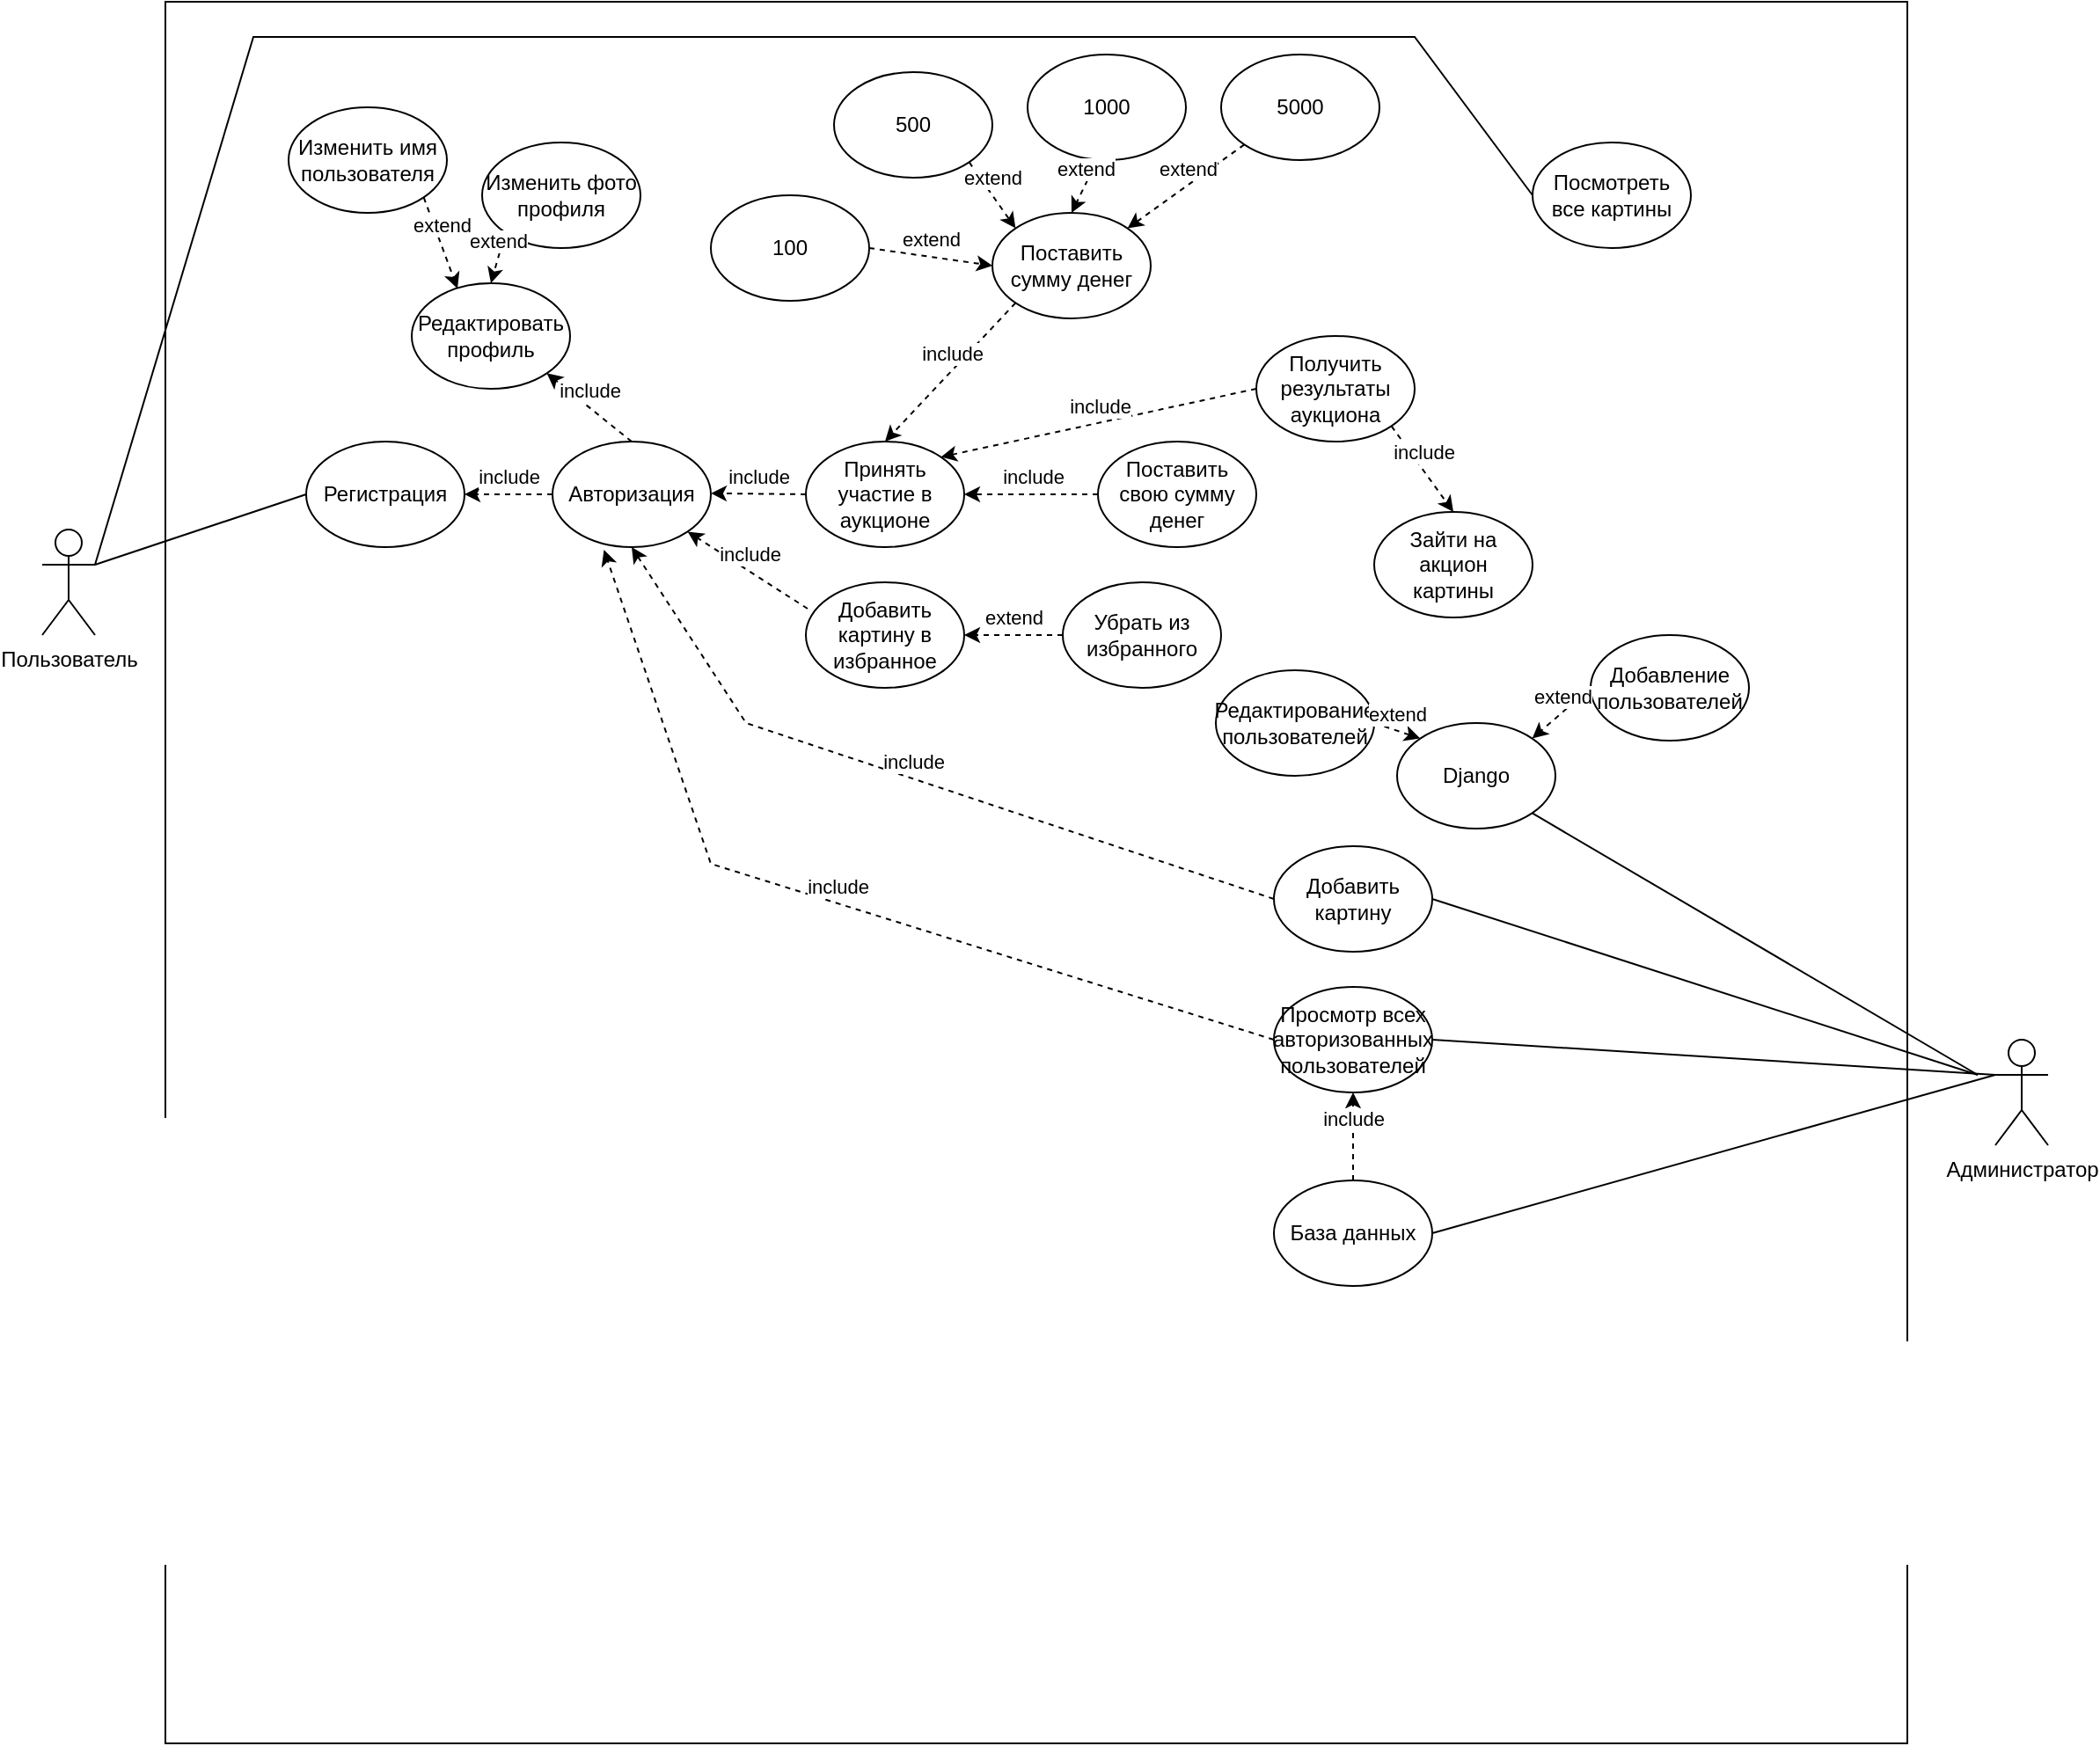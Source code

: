 <mxfile version="27.1.1">
  <diagram name="Страница — 1" id="0iZJXTXvBDXocDnAnRHS">
    <mxGraphModel dx="2893" dy="1119" grid="1" gridSize="10" guides="1" tooltips="1" connect="1" arrows="1" fold="1" page="1" pageScale="1" pageWidth="827" pageHeight="1169" math="0" shadow="0">
      <root>
        <mxCell id="0" />
        <mxCell id="1" parent="0" />
        <mxCell id="6KdGz2hu0lXbB8BNmJrf-1" value="" style="whiteSpace=wrap;html=1;aspect=fixed;fillStyle=auto;fillColor=#FFFFFF;" parent="1" vertex="1">
          <mxGeometry x="50" y="130" width="990" height="990" as="geometry" />
        </mxCell>
        <mxCell id="6KdGz2hu0lXbB8BNmJrf-2" value="Регистрация" style="ellipse;whiteSpace=wrap;html=1;" parent="1" vertex="1">
          <mxGeometry x="130" y="380" width="90" height="60" as="geometry" />
        </mxCell>
        <mxCell id="6KdGz2hu0lXbB8BNmJrf-3" value="Пользователь&lt;br&gt;" style="shape=umlActor;verticalLabelPosition=bottom;verticalAlign=top;html=1;outlineConnect=0;" parent="1" vertex="1">
          <mxGeometry x="-20" y="430" width="30" height="60" as="geometry" />
        </mxCell>
        <mxCell id="6KdGz2hu0lXbB8BNmJrf-4" value="Администратор" style="shape=umlActor;verticalLabelPosition=bottom;verticalAlign=top;html=1;outlineConnect=0;" parent="1" vertex="1">
          <mxGeometry x="1090" y="720" width="30" height="60" as="geometry" />
        </mxCell>
        <mxCell id="6KdGz2hu0lXbB8BNmJrf-7" value="" style="endArrow=none;html=1;rounded=0;entryX=0;entryY=0.5;entryDx=0;entryDy=0;" parent="1" target="6KdGz2hu0lXbB8BNmJrf-2" edge="1">
          <mxGeometry width="50" height="50" relative="1" as="geometry">
            <mxPoint x="10" y="450" as="sourcePoint" />
            <mxPoint x="60" y="400" as="targetPoint" />
          </mxGeometry>
        </mxCell>
        <mxCell id="6KdGz2hu0lXbB8BNmJrf-8" value="Авторизация" style="ellipse;whiteSpace=wrap;html=1;" parent="1" vertex="1">
          <mxGeometry x="270" y="380" width="90" height="60" as="geometry" />
        </mxCell>
        <mxCell id="6KdGz2hu0lXbB8BNmJrf-10" value="" style="endArrow=classic;html=1;rounded=0;exitX=0;exitY=0.5;exitDx=0;exitDy=0;dashed=1;entryX=1;entryY=0.5;entryDx=0;entryDy=0;" parent="1" source="6KdGz2hu0lXbB8BNmJrf-8" target="6KdGz2hu0lXbB8BNmJrf-2" edge="1">
          <mxGeometry width="50" height="50" relative="1" as="geometry">
            <mxPoint x="230" y="400" as="sourcePoint" />
            <mxPoint x="280" y="350" as="targetPoint" />
          </mxGeometry>
        </mxCell>
        <mxCell id="6KdGz2hu0lXbB8BNmJrf-11" value="include" style="edgeLabel;html=1;align=center;verticalAlign=middle;resizable=0;points=[];" parent="6KdGz2hu0lXbB8BNmJrf-10" vertex="1" connectable="0">
          <mxGeometry x="-0.007" relative="1" as="geometry">
            <mxPoint y="-10" as="offset" />
          </mxGeometry>
        </mxCell>
        <mxCell id="6KdGz2hu0lXbB8BNmJrf-12" value="Принять участие в аукционе" style="ellipse;whiteSpace=wrap;html=1;" parent="1" vertex="1">
          <mxGeometry x="414" y="380" width="90" height="60" as="geometry" />
        </mxCell>
        <mxCell id="6KdGz2hu0lXbB8BNmJrf-13" value="" style="endArrow=classic;html=1;rounded=0;exitX=0;exitY=0.5;exitDx=0;exitDy=0;dashed=1;entryX=1;entryY=0.5;entryDx=0;entryDy=0;" parent="1" source="6KdGz2hu0lXbB8BNmJrf-12" edge="1">
          <mxGeometry width="50" height="50" relative="1" as="geometry">
            <mxPoint x="410" y="409.41" as="sourcePoint" />
            <mxPoint x="360" y="409.41" as="targetPoint" />
          </mxGeometry>
        </mxCell>
        <mxCell id="6KdGz2hu0lXbB8BNmJrf-14" value="include" style="edgeLabel;html=1;align=center;verticalAlign=middle;resizable=0;points=[];" parent="6KdGz2hu0lXbB8BNmJrf-13" vertex="1" connectable="0">
          <mxGeometry x="-0.007" relative="1" as="geometry">
            <mxPoint y="-10" as="offset" />
          </mxGeometry>
        </mxCell>
        <mxCell id="6KdGz2hu0lXbB8BNmJrf-15" value="" style="endArrow=classic;html=1;rounded=0;dashed=1;entryX=0.5;entryY=0;entryDx=0;entryDy=0;exitX=0;exitY=1;exitDx=0;exitDy=0;" parent="1" source="6KdGz2hu0lXbB8BNmJrf-17" target="6KdGz2hu0lXbB8BNmJrf-12" edge="1">
          <mxGeometry width="50" height="50" relative="1" as="geometry">
            <mxPoint x="400" y="330" as="sourcePoint" />
            <mxPoint x="410" y="330" as="targetPoint" />
          </mxGeometry>
        </mxCell>
        <mxCell id="6KdGz2hu0lXbB8BNmJrf-16" value="include" style="edgeLabel;html=1;align=center;verticalAlign=middle;resizable=0;points=[];" parent="6KdGz2hu0lXbB8BNmJrf-15" vertex="1" connectable="0">
          <mxGeometry x="-0.007" relative="1" as="geometry">
            <mxPoint y="-10" as="offset" />
          </mxGeometry>
        </mxCell>
        <mxCell id="6KdGz2hu0lXbB8BNmJrf-17" value="Поставить сумму денег" style="ellipse;whiteSpace=wrap;html=1;" parent="1" vertex="1">
          <mxGeometry x="520" y="250" width="90" height="60" as="geometry" />
        </mxCell>
        <mxCell id="6KdGz2hu0lXbB8BNmJrf-18" value="500" style="ellipse;whiteSpace=wrap;html=1;" parent="1" vertex="1">
          <mxGeometry x="430" y="170" width="90" height="60" as="geometry" />
        </mxCell>
        <mxCell id="6KdGz2hu0lXbB8BNmJrf-19" value="5000" style="ellipse;whiteSpace=wrap;html=1;" parent="1" vertex="1">
          <mxGeometry x="650" y="160" width="90" height="60" as="geometry" />
        </mxCell>
        <mxCell id="6KdGz2hu0lXbB8BNmJrf-20" value="1000" style="ellipse;whiteSpace=wrap;html=1;" parent="1" vertex="1">
          <mxGeometry x="540" y="160" width="90" height="60" as="geometry" />
        </mxCell>
        <mxCell id="6KdGz2hu0lXbB8BNmJrf-21" value="100" style="ellipse;whiteSpace=wrap;html=1;" parent="1" vertex="1">
          <mxGeometry x="360" y="240" width="90" height="60" as="geometry" />
        </mxCell>
        <mxCell id="6KdGz2hu0lXbB8BNmJrf-22" value="" style="endArrow=classic;html=1;rounded=0;dashed=1;entryX=0;entryY=0.5;entryDx=0;entryDy=0;exitX=1;exitY=0.5;exitDx=0;exitDy=0;" parent="1" source="6KdGz2hu0lXbB8BNmJrf-21" target="6KdGz2hu0lXbB8BNmJrf-17" edge="1">
          <mxGeometry width="50" height="50" relative="1" as="geometry">
            <mxPoint x="280" y="290" as="sourcePoint" />
            <mxPoint x="307" y="349" as="targetPoint" />
          </mxGeometry>
        </mxCell>
        <mxCell id="6KdGz2hu0lXbB8BNmJrf-23" value="extend" style="edgeLabel;html=1;align=center;verticalAlign=middle;resizable=0;points=[];" parent="6KdGz2hu0lXbB8BNmJrf-22" vertex="1" connectable="0">
          <mxGeometry x="-0.007" relative="1" as="geometry">
            <mxPoint y="-10" as="offset" />
          </mxGeometry>
        </mxCell>
        <mxCell id="6KdGz2hu0lXbB8BNmJrf-25" value="" style="endArrow=classic;html=1;rounded=0;dashed=1;entryX=0;entryY=0;entryDx=0;entryDy=0;exitX=1;exitY=1;exitDx=0;exitDy=0;" parent="1" source="6KdGz2hu0lXbB8BNmJrf-18" target="6KdGz2hu0lXbB8BNmJrf-17" edge="1">
          <mxGeometry width="50" height="50" relative="1" as="geometry">
            <mxPoint x="290" y="300" as="sourcePoint" />
            <mxPoint x="360" y="310" as="targetPoint" />
          </mxGeometry>
        </mxCell>
        <mxCell id="6KdGz2hu0lXbB8BNmJrf-26" value="extend" style="edgeLabel;html=1;align=center;verticalAlign=middle;resizable=0;points=[];" parent="6KdGz2hu0lXbB8BNmJrf-25" vertex="1" connectable="0">
          <mxGeometry x="-0.007" relative="1" as="geometry">
            <mxPoint y="-10" as="offset" />
          </mxGeometry>
        </mxCell>
        <mxCell id="6KdGz2hu0lXbB8BNmJrf-27" value="" style="endArrow=classic;html=1;rounded=0;dashed=1;entryX=0.5;entryY=0;entryDx=0;entryDy=0;exitX=0.437;exitY=1.011;exitDx=0;exitDy=0;exitPerimeter=0;" parent="1" source="6KdGz2hu0lXbB8BNmJrf-20" target="6KdGz2hu0lXbB8BNmJrf-17" edge="1">
          <mxGeometry width="50" height="50" relative="1" as="geometry">
            <mxPoint x="347" y="251" as="sourcePoint" />
            <mxPoint x="373" y="289" as="targetPoint" />
          </mxGeometry>
        </mxCell>
        <mxCell id="6KdGz2hu0lXbB8BNmJrf-28" value="extend" style="edgeLabel;html=1;align=center;verticalAlign=middle;resizable=0;points=[];" parent="6KdGz2hu0lXbB8BNmJrf-27" vertex="1" connectable="0">
          <mxGeometry x="-0.007" relative="1" as="geometry">
            <mxPoint y="-10" as="offset" />
          </mxGeometry>
        </mxCell>
        <mxCell id="6KdGz2hu0lXbB8BNmJrf-29" value="" style="endArrow=classic;html=1;rounded=0;dashed=1;entryX=1;entryY=0;entryDx=0;entryDy=0;exitX=0;exitY=1;exitDx=0;exitDy=0;" parent="1" source="6KdGz2hu0lXbB8BNmJrf-19" target="6KdGz2hu0lXbB8BNmJrf-17" edge="1">
          <mxGeometry width="50" height="50" relative="1" as="geometry">
            <mxPoint x="419" y="251" as="sourcePoint" />
            <mxPoint x="405" y="280" as="targetPoint" />
          </mxGeometry>
        </mxCell>
        <mxCell id="6KdGz2hu0lXbB8BNmJrf-30" value="extend" style="edgeLabel;html=1;align=center;verticalAlign=middle;resizable=0;points=[];" parent="6KdGz2hu0lXbB8BNmJrf-29" vertex="1" connectable="0">
          <mxGeometry x="-0.007" relative="1" as="geometry">
            <mxPoint y="-10" as="offset" />
          </mxGeometry>
        </mxCell>
        <mxCell id="6KdGz2hu0lXbB8BNmJrf-31" value="Поставить свою сумму денег" style="ellipse;whiteSpace=wrap;html=1;" parent="1" vertex="1">
          <mxGeometry x="580" y="380" width="90" height="60" as="geometry" />
        </mxCell>
        <mxCell id="6KdGz2hu0lXbB8BNmJrf-32" value="" style="endArrow=classic;html=1;rounded=0;dashed=1;entryX=1;entryY=0.5;entryDx=0;entryDy=0;exitX=0;exitY=0.5;exitDx=0;exitDy=0;" parent="1" source="6KdGz2hu0lXbB8BNmJrf-31" target="6KdGz2hu0lXbB8BNmJrf-12" edge="1">
          <mxGeometry width="50" height="50" relative="1" as="geometry">
            <mxPoint x="583" y="440" as="sourcePoint" />
            <mxPoint x="507" y="440" as="targetPoint" />
          </mxGeometry>
        </mxCell>
        <mxCell id="6KdGz2hu0lXbB8BNmJrf-33" value="include" style="edgeLabel;html=1;align=center;verticalAlign=middle;resizable=0;points=[];" parent="6KdGz2hu0lXbB8BNmJrf-32" vertex="1" connectable="0">
          <mxGeometry x="-0.007" relative="1" as="geometry">
            <mxPoint y="-10" as="offset" />
          </mxGeometry>
        </mxCell>
        <mxCell id="6KdGz2hu0lXbB8BNmJrf-34" value="Добавить картину в избранное" style="ellipse;whiteSpace=wrap;html=1;" parent="1" vertex="1">
          <mxGeometry x="414" y="460" width="90" height="60" as="geometry" />
        </mxCell>
        <mxCell id="6KdGz2hu0lXbB8BNmJrf-35" value="" style="endArrow=classic;html=1;rounded=0;exitX=0.011;exitY=0.25;exitDx=0;exitDy=0;dashed=1;entryX=1;entryY=1;entryDx=0;entryDy=0;exitPerimeter=0;" parent="1" source="6KdGz2hu0lXbB8BNmJrf-34" target="6KdGz2hu0lXbB8BNmJrf-8" edge="1">
          <mxGeometry width="50" height="50" relative="1" as="geometry">
            <mxPoint x="558" y="410.25" as="sourcePoint" />
            <mxPoint x="504" y="409.66" as="targetPoint" />
          </mxGeometry>
        </mxCell>
        <mxCell id="6KdGz2hu0lXbB8BNmJrf-36" value="include" style="edgeLabel;html=1;align=center;verticalAlign=middle;resizable=0;points=[];" parent="6KdGz2hu0lXbB8BNmJrf-35" vertex="1" connectable="0">
          <mxGeometry x="-0.007" relative="1" as="geometry">
            <mxPoint y="-10" as="offset" />
          </mxGeometry>
        </mxCell>
        <mxCell id="6KdGz2hu0lXbB8BNmJrf-37" value="" style="endArrow=classic;html=1;rounded=0;dashed=1;entryX=1;entryY=0.5;entryDx=0;entryDy=0;" parent="1" target="6KdGz2hu0lXbB8BNmJrf-34" edge="1">
          <mxGeometry width="50" height="50" relative="1" as="geometry">
            <mxPoint x="560" y="490" as="sourcePoint" />
            <mxPoint x="530" y="460" as="targetPoint" />
          </mxGeometry>
        </mxCell>
        <mxCell id="6KdGz2hu0lXbB8BNmJrf-38" value="extend" style="edgeLabel;html=1;align=center;verticalAlign=middle;resizable=0;points=[];" parent="6KdGz2hu0lXbB8BNmJrf-37" vertex="1" connectable="0">
          <mxGeometry x="-0.007" relative="1" as="geometry">
            <mxPoint y="-10" as="offset" />
          </mxGeometry>
        </mxCell>
        <mxCell id="6KdGz2hu0lXbB8BNmJrf-39" value="Убрать из избранного" style="ellipse;whiteSpace=wrap;html=1;" parent="1" vertex="1">
          <mxGeometry x="560" y="460" width="90" height="60" as="geometry" />
        </mxCell>
        <mxCell id="6KdGz2hu0lXbB8BNmJrf-40" value="Добавить картину" style="ellipse;whiteSpace=wrap;html=1;" parent="1" vertex="1">
          <mxGeometry x="680" y="610" width="90" height="60" as="geometry" />
        </mxCell>
        <mxCell id="6KdGz2hu0lXbB8BNmJrf-43" value="" style="endArrow=none;html=1;rounded=0;entryX=0;entryY=0.333;entryDx=0;entryDy=0;entryPerimeter=0;exitX=1;exitY=0.5;exitDx=0;exitDy=0;" parent="1" source="6KdGz2hu0lXbB8BNmJrf-44" target="6KdGz2hu0lXbB8BNmJrf-4" edge="1">
          <mxGeometry width="50" height="50" relative="1" as="geometry">
            <mxPoint x="710" y="790" as="sourcePoint" />
            <mxPoint x="790" y="800" as="targetPoint" />
          </mxGeometry>
        </mxCell>
        <mxCell id="6KdGz2hu0lXbB8BNmJrf-44" value="Просмотр всех авторизованных пользователей" style="ellipse;whiteSpace=wrap;html=1;" parent="1" vertex="1">
          <mxGeometry x="680" y="690" width="90" height="60" as="geometry" />
        </mxCell>
        <mxCell id="6KdGz2hu0lXbB8BNmJrf-46" value="" style="endArrow=classic;html=1;rounded=0;exitX=0;exitY=0.5;exitDx=0;exitDy=0;dashed=1;entryX=0.325;entryY=1.025;entryDx=0;entryDy=0;entryPerimeter=0;" parent="1" source="6KdGz2hu0lXbB8BNmJrf-44" target="6KdGz2hu0lXbB8BNmJrf-8" edge="1">
          <mxGeometry width="50" height="50" relative="1" as="geometry">
            <mxPoint x="425" y="570" as="sourcePoint" />
            <mxPoint x="320" y="450" as="targetPoint" />
            <Array as="points">
              <mxPoint x="360" y="620" />
            </Array>
          </mxGeometry>
        </mxCell>
        <mxCell id="6KdGz2hu0lXbB8BNmJrf-47" value="include" style="edgeLabel;html=1;align=center;verticalAlign=middle;resizable=0;points=[];" parent="6KdGz2hu0lXbB8BNmJrf-46" vertex="1" connectable="0">
          <mxGeometry x="-0.007" relative="1" as="geometry">
            <mxPoint y="-10" as="offset" />
          </mxGeometry>
        </mxCell>
        <mxCell id="6KdGz2hu0lXbB8BNmJrf-48" value="База данных" style="ellipse;whiteSpace=wrap;html=1;" parent="1" vertex="1">
          <mxGeometry x="680" y="800" width="90" height="60" as="geometry" />
        </mxCell>
        <mxCell id="6KdGz2hu0lXbB8BNmJrf-49" value="" style="endArrow=none;html=1;rounded=0;exitX=1;exitY=0.5;exitDx=0;exitDy=0;entryX=0;entryY=0.333;entryDx=0;entryDy=0;entryPerimeter=0;" parent="1" source="6KdGz2hu0lXbB8BNmJrf-48" target="6KdGz2hu0lXbB8BNmJrf-4" edge="1">
          <mxGeometry width="50" height="50" relative="1" as="geometry">
            <mxPoint x="790" y="810" as="sourcePoint" />
            <mxPoint x="1100" y="980" as="targetPoint" />
          </mxGeometry>
        </mxCell>
        <mxCell id="6KdGz2hu0lXbB8BNmJrf-50" value="" style="endArrow=classic;html=1;rounded=0;exitX=0.5;exitY=0;exitDx=0;exitDy=0;dashed=1;entryX=0.5;entryY=1;entryDx=0;entryDy=0;" parent="1" source="6KdGz2hu0lXbB8BNmJrf-48" target="6KdGz2hu0lXbB8BNmJrf-44" edge="1">
          <mxGeometry width="50" height="50" relative="1" as="geometry">
            <mxPoint x="700" y="810" as="sourcePoint" />
            <mxPoint x="185" y="450" as="targetPoint" />
            <Array as="points" />
          </mxGeometry>
        </mxCell>
        <mxCell id="6KdGz2hu0lXbB8BNmJrf-51" value="include" style="edgeLabel;html=1;align=center;verticalAlign=middle;resizable=0;points=[];" parent="6KdGz2hu0lXbB8BNmJrf-50" vertex="1" connectable="0">
          <mxGeometry x="-0.007" relative="1" as="geometry">
            <mxPoint y="-10" as="offset" />
          </mxGeometry>
        </mxCell>
        <mxCell id="6KdGz2hu0lXbB8BNmJrf-53" value="" style="endArrow=none;html=1;rounded=0;exitX=1;exitY=0.5;exitDx=0;exitDy=0;" parent="1" source="6KdGz2hu0lXbB8BNmJrf-40" edge="1">
          <mxGeometry width="50" height="50" relative="1" as="geometry">
            <mxPoint x="790" y="810" as="sourcePoint" />
            <mxPoint x="1080" y="740" as="targetPoint" />
          </mxGeometry>
        </mxCell>
        <mxCell id="6KdGz2hu0lXbB8BNmJrf-54" value="" style="endArrow=classic;html=1;rounded=0;exitX=0;exitY=0.5;exitDx=0;exitDy=0;dashed=1;entryX=0.5;entryY=1;entryDx=0;entryDy=0;" parent="1" source="6KdGz2hu0lXbB8BNmJrf-40" target="6KdGz2hu0lXbB8BNmJrf-8" edge="1">
          <mxGeometry width="50" height="50" relative="1" as="geometry">
            <mxPoint x="690" y="700" as="sourcePoint" />
            <mxPoint x="175" y="340" as="targetPoint" />
            <Array as="points">
              <mxPoint x="380" y="540" />
            </Array>
          </mxGeometry>
        </mxCell>
        <mxCell id="6KdGz2hu0lXbB8BNmJrf-55" value="include" style="edgeLabel;html=1;align=center;verticalAlign=middle;resizable=0;points=[];" parent="6KdGz2hu0lXbB8BNmJrf-54" vertex="1" connectable="0">
          <mxGeometry x="-0.007" relative="1" as="geometry">
            <mxPoint y="-10" as="offset" />
          </mxGeometry>
        </mxCell>
        <mxCell id="6KdGz2hu0lXbB8BNmJrf-56" value="Посмотреть все картины" style="ellipse;whiteSpace=wrap;html=1;" parent="1" vertex="1">
          <mxGeometry x="827" y="210" width="90" height="60" as="geometry" />
        </mxCell>
        <mxCell id="6KdGz2hu0lXbB8BNmJrf-60" value="Редактировать профиль" style="ellipse;whiteSpace=wrap;html=1;" parent="1" vertex="1">
          <mxGeometry x="190" y="290" width="90" height="60" as="geometry" />
        </mxCell>
        <mxCell id="6KdGz2hu0lXbB8BNmJrf-61" value="" style="endArrow=classic;html=1;rounded=0;exitX=0.5;exitY=0;exitDx=0;exitDy=0;dashed=1;entryX=1;entryY=1;entryDx=0;entryDy=0;" parent="1" source="6KdGz2hu0lXbB8BNmJrf-8" target="6KdGz2hu0lXbB8BNmJrf-60" edge="1">
          <mxGeometry width="50" height="50" relative="1" as="geometry">
            <mxPoint x="424" y="420" as="sourcePoint" />
            <mxPoint x="370" y="419.41" as="targetPoint" />
          </mxGeometry>
        </mxCell>
        <mxCell id="6KdGz2hu0lXbB8BNmJrf-62" value="include" style="edgeLabel;html=1;align=center;verticalAlign=middle;resizable=0;points=[];" parent="6KdGz2hu0lXbB8BNmJrf-61" vertex="1" connectable="0">
          <mxGeometry x="-0.007" relative="1" as="geometry">
            <mxPoint y="-10" as="offset" />
          </mxGeometry>
        </mxCell>
        <mxCell id="6KdGz2hu0lXbB8BNmJrf-67" value="Изменить фото профиля" style="ellipse;whiteSpace=wrap;html=1;" parent="1" vertex="1">
          <mxGeometry x="230" y="210" width="90" height="60" as="geometry" />
        </mxCell>
        <mxCell id="6KdGz2hu0lXbB8BNmJrf-68" value="" style="endArrow=classic;html=1;rounded=0;exitX=0;exitY=1;exitDx=0;exitDy=0;dashed=1;entryX=0.5;entryY=0;entryDx=0;entryDy=0;" parent="1" source="6KdGz2hu0lXbB8BNmJrf-67" target="6KdGz2hu0lXbB8BNmJrf-60" edge="1">
          <mxGeometry width="50" height="50" relative="1" as="geometry">
            <mxPoint x="288" y="342" as="sourcePoint" />
            <mxPoint x="325" y="390" as="targetPoint" />
          </mxGeometry>
        </mxCell>
        <mxCell id="6KdGz2hu0lXbB8BNmJrf-69" value="extend" style="edgeLabel;html=1;align=center;verticalAlign=middle;resizable=0;points=[];" parent="6KdGz2hu0lXbB8BNmJrf-68" vertex="1" connectable="0">
          <mxGeometry x="-0.007" relative="1" as="geometry">
            <mxPoint y="-10" as="offset" />
          </mxGeometry>
        </mxCell>
        <mxCell id="6KdGz2hu0lXbB8BNmJrf-70" value="Изменить имя пользователя" style="ellipse;whiteSpace=wrap;html=1;" parent="1" vertex="1">
          <mxGeometry x="120" y="190" width="90" height="60" as="geometry" />
        </mxCell>
        <mxCell id="6KdGz2hu0lXbB8BNmJrf-71" value="" style="endArrow=classic;html=1;rounded=0;exitX=1;exitY=1;exitDx=0;exitDy=0;dashed=1;entryX=0.289;entryY=0.05;entryDx=0;entryDy=0;entryPerimeter=0;" parent="1" source="6KdGz2hu0lXbB8BNmJrf-70" target="6KdGz2hu0lXbB8BNmJrf-60" edge="1">
          <mxGeometry width="50" height="50" relative="1" as="geometry">
            <mxPoint x="253" y="271" as="sourcePoint" />
            <mxPoint x="245" y="300" as="targetPoint" />
          </mxGeometry>
        </mxCell>
        <mxCell id="6KdGz2hu0lXbB8BNmJrf-72" value="extend" style="edgeLabel;html=1;align=center;verticalAlign=middle;resizable=0;points=[];" parent="6KdGz2hu0lXbB8BNmJrf-71" vertex="1" connectable="0">
          <mxGeometry x="-0.007" relative="1" as="geometry">
            <mxPoint y="-10" as="offset" />
          </mxGeometry>
        </mxCell>
        <mxCell id="6KdGz2hu0lXbB8BNmJrf-74" value="Получить результаты аукциона" style="ellipse;whiteSpace=wrap;html=1;" parent="1" vertex="1">
          <mxGeometry x="670" y="320" width="90" height="60" as="geometry" />
        </mxCell>
        <mxCell id="6KdGz2hu0lXbB8BNmJrf-76" value="" style="endArrow=classic;html=1;rounded=0;dashed=1;entryX=1;entryY=0;entryDx=0;entryDy=0;exitX=0;exitY=0.5;exitDx=0;exitDy=0;" parent="1" source="6KdGz2hu0lXbB8BNmJrf-74" target="6KdGz2hu0lXbB8BNmJrf-12" edge="1">
          <mxGeometry width="50" height="50" relative="1" as="geometry">
            <mxPoint x="640" y="410" as="sourcePoint" />
            <mxPoint x="514" y="420" as="targetPoint" />
          </mxGeometry>
        </mxCell>
        <mxCell id="6KdGz2hu0lXbB8BNmJrf-77" value="include" style="edgeLabel;html=1;align=center;verticalAlign=middle;resizable=0;points=[];" parent="6KdGz2hu0lXbB8BNmJrf-76" vertex="1" connectable="0">
          <mxGeometry x="-0.007" relative="1" as="geometry">
            <mxPoint y="-10" as="offset" />
          </mxGeometry>
        </mxCell>
        <mxCell id="6mVaHCkLoRMS8QQd_I1D-2" value="Зайти на акцион картины" style="ellipse;whiteSpace=wrap;html=1;" parent="1" vertex="1">
          <mxGeometry x="737" y="420" width="90" height="60" as="geometry" />
        </mxCell>
        <mxCell id="6mVaHCkLoRMS8QQd_I1D-3" value="" style="endArrow=classic;html=1;rounded=0;dashed=1;exitX=1;exitY=1;exitDx=0;exitDy=0;entryX=0.5;entryY=0;entryDx=0;entryDy=0;" parent="1" source="6KdGz2hu0lXbB8BNmJrf-74" target="6mVaHCkLoRMS8QQd_I1D-2" edge="1">
          <mxGeometry width="50" height="50" relative="1" as="geometry">
            <mxPoint x="869" y="370" as="sourcePoint" />
            <mxPoint x="690" y="409" as="targetPoint" />
          </mxGeometry>
        </mxCell>
        <mxCell id="6mVaHCkLoRMS8QQd_I1D-4" value="include" style="edgeLabel;html=1;align=center;verticalAlign=middle;resizable=0;points=[];" parent="6mVaHCkLoRMS8QQd_I1D-3" vertex="1" connectable="0">
          <mxGeometry x="-0.007" relative="1" as="geometry">
            <mxPoint y="-10" as="offset" />
          </mxGeometry>
        </mxCell>
        <mxCell id="6mVaHCkLoRMS8QQd_I1D-5" value="" style="endArrow=none;html=1;rounded=0;entryX=0;entryY=0.5;entryDx=0;entryDy=0;" parent="1" target="6KdGz2hu0lXbB8BNmJrf-56" edge="1">
          <mxGeometry width="50" height="50" relative="1" as="geometry">
            <mxPoint x="10" y="450" as="sourcePoint" />
            <mxPoint x="30" y="160" as="targetPoint" />
            <Array as="points">
              <mxPoint x="100" y="150" />
              <mxPoint x="420" y="150" />
              <mxPoint x="760" y="150" />
            </Array>
          </mxGeometry>
        </mxCell>
        <mxCell id="3zU_SjEccIz_dwyn3kVH-1" value="Django " style="ellipse;whiteSpace=wrap;html=1;" parent="1" vertex="1">
          <mxGeometry x="750" y="540" width="90" height="60" as="geometry" />
        </mxCell>
        <mxCell id="3zU_SjEccIz_dwyn3kVH-2" value="" style="endArrow=none;html=1;rounded=0;exitX=1;exitY=1;exitDx=0;exitDy=0;" parent="1" source="3zU_SjEccIz_dwyn3kVH-1" edge="1">
          <mxGeometry width="50" height="50" relative="1" as="geometry">
            <mxPoint x="840" y="670" as="sourcePoint" />
            <mxPoint x="1080" y="740" as="targetPoint" />
          </mxGeometry>
        </mxCell>
        <mxCell id="3zU_SjEccIz_dwyn3kVH-3" value="Добавление пользователей" style="ellipse;whiteSpace=wrap;html=1;" parent="1" vertex="1">
          <mxGeometry x="860" y="490" width="90" height="60" as="geometry" />
        </mxCell>
        <mxCell id="3zU_SjEccIz_dwyn3kVH-4" value="" style="endArrow=classic;html=1;rounded=0;dashed=1;entryX=1;entryY=0;entryDx=0;entryDy=0;exitX=0;exitY=0.5;exitDx=0;exitDy=0;" parent="1" source="3zU_SjEccIz_dwyn3kVH-3" target="3zU_SjEccIz_dwyn3kVH-1" edge="1">
          <mxGeometry width="50" height="50" relative="1" as="geometry">
            <mxPoint x="606" y="500" as="sourcePoint" />
            <mxPoint x="550" y="500" as="targetPoint" />
          </mxGeometry>
        </mxCell>
        <mxCell id="3zU_SjEccIz_dwyn3kVH-5" value="extend" style="edgeLabel;html=1;align=center;verticalAlign=middle;resizable=0;points=[];" parent="3zU_SjEccIz_dwyn3kVH-4" vertex="1" connectable="0">
          <mxGeometry x="-0.007" relative="1" as="geometry">
            <mxPoint y="-10" as="offset" />
          </mxGeometry>
        </mxCell>
        <mxCell id="3zU_SjEccIz_dwyn3kVH-6" value="Редактирование пользователей" style="ellipse;whiteSpace=wrap;html=1;" parent="1" vertex="1">
          <mxGeometry x="647" y="510" width="90" height="60" as="geometry" />
        </mxCell>
        <mxCell id="3zU_SjEccIz_dwyn3kVH-7" value="" style="endArrow=classic;html=1;rounded=0;dashed=1;entryX=0;entryY=0;entryDx=0;entryDy=0;exitX=1;exitY=0.5;exitDx=0;exitDy=0;" parent="1" source="3zU_SjEccIz_dwyn3kVH-6" target="3zU_SjEccIz_dwyn3kVH-1" edge="1">
          <mxGeometry width="50" height="50" relative="1" as="geometry">
            <mxPoint x="883" y="540" as="sourcePoint" />
            <mxPoint x="850" y="569" as="targetPoint" />
          </mxGeometry>
        </mxCell>
        <mxCell id="3zU_SjEccIz_dwyn3kVH-8" value="extend" style="edgeLabel;html=1;align=center;verticalAlign=middle;resizable=0;points=[];" parent="3zU_SjEccIz_dwyn3kVH-7" vertex="1" connectable="0">
          <mxGeometry x="-0.007" relative="1" as="geometry">
            <mxPoint y="-10" as="offset" />
          </mxGeometry>
        </mxCell>
      </root>
    </mxGraphModel>
  </diagram>
</mxfile>
